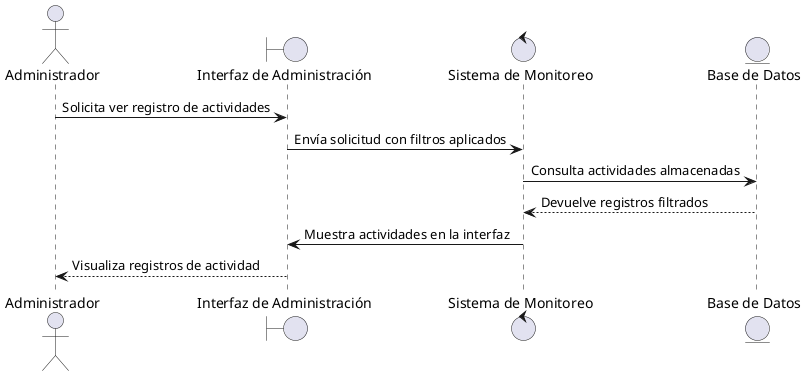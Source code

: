 @startuml 'Ver Registro de Actividades(Log)'
actor Administrador
boundary "Interfaz de Administración" as UI
control "Sistema de Monitoreo" as SM
entity "Base de Datos" as DB

Administrador -> UI : Solicita ver registro de actividades
UI -> SM : Envía solicitud con filtros aplicados
SM -> DB : Consulta actividades almacenadas
DB --> SM : Devuelve registros filtrados
SM -> UI : Muestra actividades en la interfaz
UI --> Administrador : Visualiza registros de actividad
@enduml
